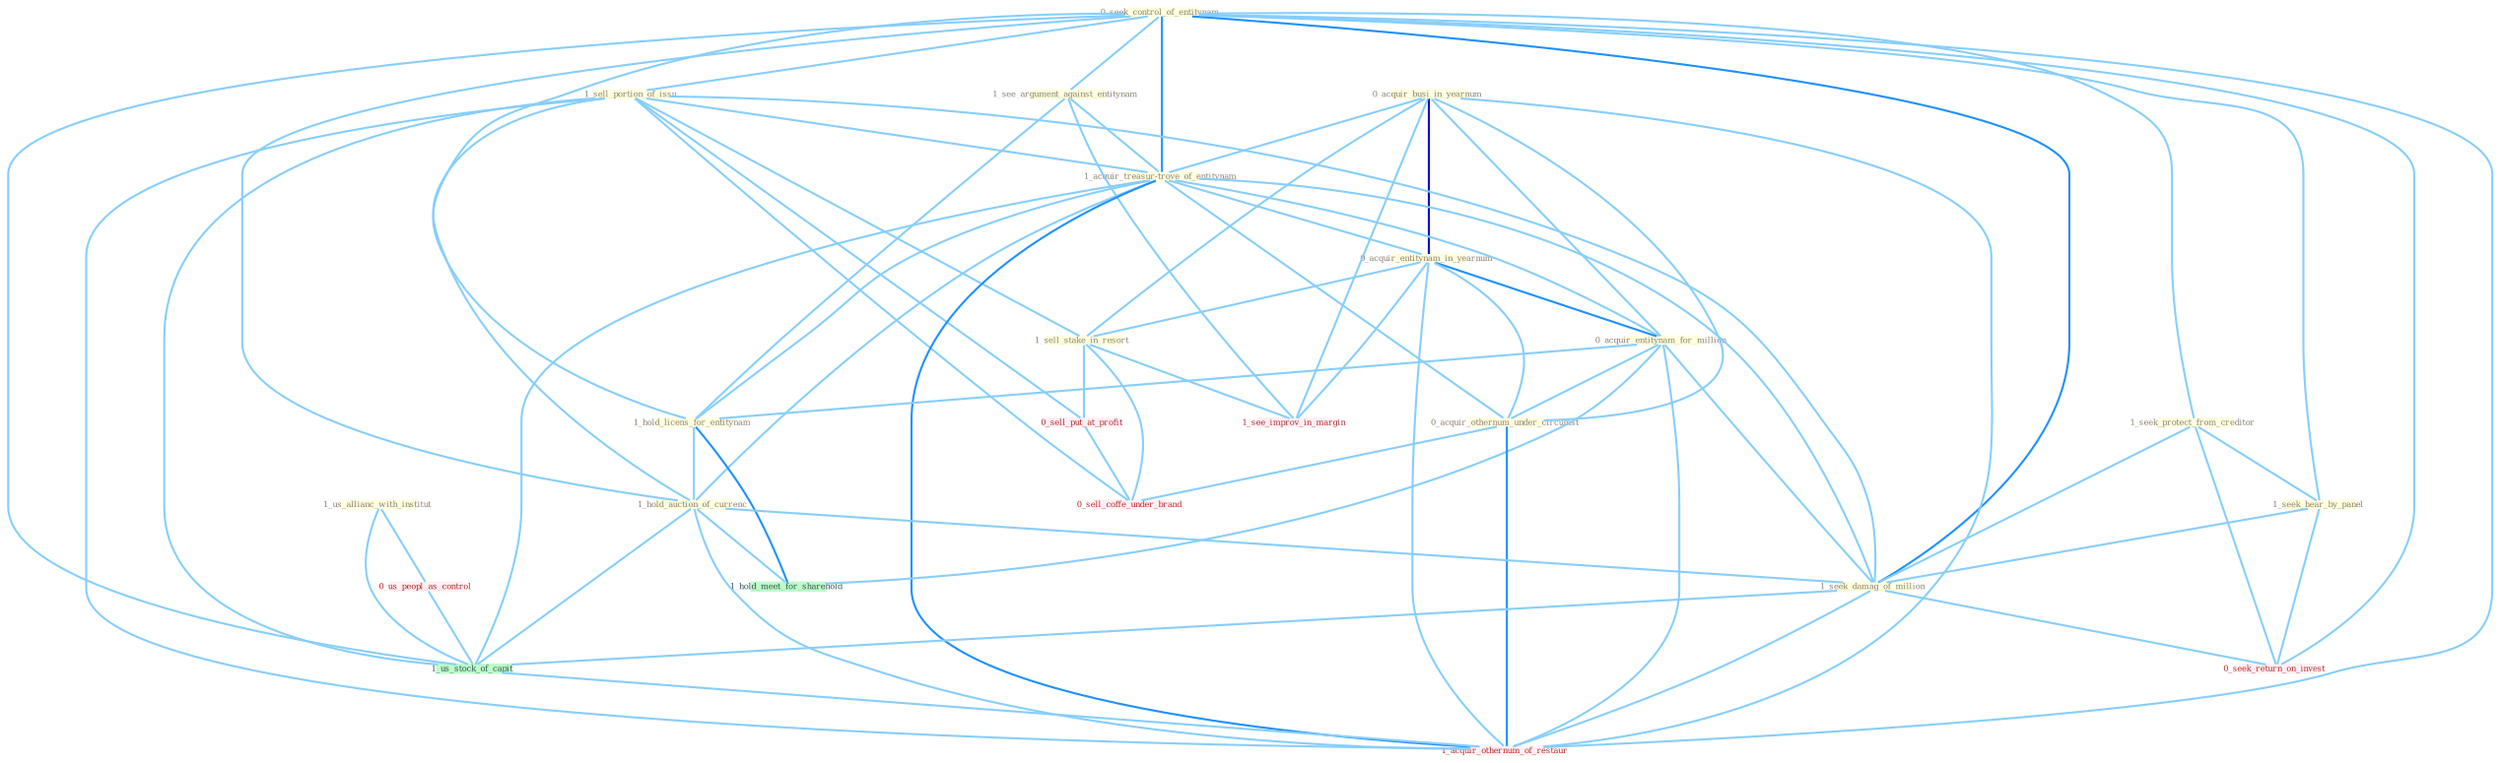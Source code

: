 Graph G{ 
    node
    [shape=polygon,style=filled,width=.5,height=.06,color="#BDFCC9",fixedsize=true,fontsize=4,
    fontcolor="#2f4f4f"];
    {node
    [color="#ffffe0", fontcolor="#8b7d6b"] "0_seek_control_of_entitynam " "0_acquir_busi_in_yearnum " "1_sell_portion_of_issu " "1_us_allianc_with_institut " "1_see_argument_against_entitynam " "1_acquir_treasur-trove_of_entitynam " "0_acquir_entitynam_in_yearnum " "0_acquir_entitynam_for_million " "1_seek_protect_from_creditor " "1_hold_licens_for_entitynam " "0_acquir_othernum_under_circumst " "1_seek_hear_by_panel " "1_sell_stake_in_resort " "1_hold_auction_of_currenc " "1_seek_damag_of_million "}
{node [color="#fff0f5", fontcolor="#b22222"] "0_us_peopl_as_control " "0_sell_put_at_profit " "0_seek_return_on_invest " "1_see_improv_in_margin " "0_sell_coffe_under_brand " "1_acquir_othernum_of_restaur "}
edge [color="#B0E2FF"];

	"0_seek_control_of_entitynam " -- "1_sell_portion_of_issu " [w="1", color="#87cefa" ];
	"0_seek_control_of_entitynam " -- "1_see_argument_against_entitynam " [w="1", color="#87cefa" ];
	"0_seek_control_of_entitynam " -- "1_acquir_treasur-trove_of_entitynam " [w="2", color="#1e90ff" , len=0.8];
	"0_seek_control_of_entitynam " -- "1_seek_protect_from_creditor " [w="1", color="#87cefa" ];
	"0_seek_control_of_entitynam " -- "1_hold_licens_for_entitynam " [w="1", color="#87cefa" ];
	"0_seek_control_of_entitynam " -- "1_seek_hear_by_panel " [w="1", color="#87cefa" ];
	"0_seek_control_of_entitynam " -- "1_hold_auction_of_currenc " [w="1", color="#87cefa" ];
	"0_seek_control_of_entitynam " -- "1_seek_damag_of_million " [w="2", color="#1e90ff" , len=0.8];
	"0_seek_control_of_entitynam " -- "0_seek_return_on_invest " [w="1", color="#87cefa" ];
	"0_seek_control_of_entitynam " -- "1_us_stock_of_capit " [w="1", color="#87cefa" ];
	"0_seek_control_of_entitynam " -- "1_acquir_othernum_of_restaur " [w="1", color="#87cefa" ];
	"0_acquir_busi_in_yearnum " -- "1_acquir_treasur-trove_of_entitynam " [w="1", color="#87cefa" ];
	"0_acquir_busi_in_yearnum " -- "0_acquir_entitynam_in_yearnum " [w="3", color="#0000cd" , len=0.6];
	"0_acquir_busi_in_yearnum " -- "0_acquir_entitynam_for_million " [w="1", color="#87cefa" ];
	"0_acquir_busi_in_yearnum " -- "0_acquir_othernum_under_circumst " [w="1", color="#87cefa" ];
	"0_acquir_busi_in_yearnum " -- "1_sell_stake_in_resort " [w="1", color="#87cefa" ];
	"0_acquir_busi_in_yearnum " -- "1_see_improv_in_margin " [w="1", color="#87cefa" ];
	"0_acquir_busi_in_yearnum " -- "1_acquir_othernum_of_restaur " [w="1", color="#87cefa" ];
	"1_sell_portion_of_issu " -- "1_acquir_treasur-trove_of_entitynam " [w="1", color="#87cefa" ];
	"1_sell_portion_of_issu " -- "1_sell_stake_in_resort " [w="1", color="#87cefa" ];
	"1_sell_portion_of_issu " -- "1_hold_auction_of_currenc " [w="1", color="#87cefa" ];
	"1_sell_portion_of_issu " -- "1_seek_damag_of_million " [w="1", color="#87cefa" ];
	"1_sell_portion_of_issu " -- "0_sell_put_at_profit " [w="1", color="#87cefa" ];
	"1_sell_portion_of_issu " -- "1_us_stock_of_capit " [w="1", color="#87cefa" ];
	"1_sell_portion_of_issu " -- "0_sell_coffe_under_brand " [w="1", color="#87cefa" ];
	"1_sell_portion_of_issu " -- "1_acquir_othernum_of_restaur " [w="1", color="#87cefa" ];
	"1_us_allianc_with_institut " -- "0_us_peopl_as_control " [w="1", color="#87cefa" ];
	"1_us_allianc_with_institut " -- "1_us_stock_of_capit " [w="1", color="#87cefa" ];
	"1_see_argument_against_entitynam " -- "1_acquir_treasur-trove_of_entitynam " [w="1", color="#87cefa" ];
	"1_see_argument_against_entitynam " -- "1_hold_licens_for_entitynam " [w="1", color="#87cefa" ];
	"1_see_argument_against_entitynam " -- "1_see_improv_in_margin " [w="1", color="#87cefa" ];
	"1_acquir_treasur-trove_of_entitynam " -- "0_acquir_entitynam_in_yearnum " [w="1", color="#87cefa" ];
	"1_acquir_treasur-trove_of_entitynam " -- "0_acquir_entitynam_for_million " [w="1", color="#87cefa" ];
	"1_acquir_treasur-trove_of_entitynam " -- "1_hold_licens_for_entitynam " [w="1", color="#87cefa" ];
	"1_acquir_treasur-trove_of_entitynam " -- "0_acquir_othernum_under_circumst " [w="1", color="#87cefa" ];
	"1_acquir_treasur-trove_of_entitynam " -- "1_hold_auction_of_currenc " [w="1", color="#87cefa" ];
	"1_acquir_treasur-trove_of_entitynam " -- "1_seek_damag_of_million " [w="1", color="#87cefa" ];
	"1_acquir_treasur-trove_of_entitynam " -- "1_us_stock_of_capit " [w="1", color="#87cefa" ];
	"1_acquir_treasur-trove_of_entitynam " -- "1_acquir_othernum_of_restaur " [w="2", color="#1e90ff" , len=0.8];
	"0_acquir_entitynam_in_yearnum " -- "0_acquir_entitynam_for_million " [w="2", color="#1e90ff" , len=0.8];
	"0_acquir_entitynam_in_yearnum " -- "0_acquir_othernum_under_circumst " [w="1", color="#87cefa" ];
	"0_acquir_entitynam_in_yearnum " -- "1_sell_stake_in_resort " [w="1", color="#87cefa" ];
	"0_acquir_entitynam_in_yearnum " -- "1_see_improv_in_margin " [w="1", color="#87cefa" ];
	"0_acquir_entitynam_in_yearnum " -- "1_acquir_othernum_of_restaur " [w="1", color="#87cefa" ];
	"0_acquir_entitynam_for_million " -- "1_hold_licens_for_entitynam " [w="1", color="#87cefa" ];
	"0_acquir_entitynam_for_million " -- "0_acquir_othernum_under_circumst " [w="1", color="#87cefa" ];
	"0_acquir_entitynam_for_million " -- "1_seek_damag_of_million " [w="1", color="#87cefa" ];
	"0_acquir_entitynam_for_million " -- "1_hold_meet_for_sharehold " [w="1", color="#87cefa" ];
	"0_acquir_entitynam_for_million " -- "1_acquir_othernum_of_restaur " [w="1", color="#87cefa" ];
	"1_seek_protect_from_creditor " -- "1_seek_hear_by_panel " [w="1", color="#87cefa" ];
	"1_seek_protect_from_creditor " -- "1_seek_damag_of_million " [w="1", color="#87cefa" ];
	"1_seek_protect_from_creditor " -- "0_seek_return_on_invest " [w="1", color="#87cefa" ];
	"1_hold_licens_for_entitynam " -- "1_hold_auction_of_currenc " [w="1", color="#87cefa" ];
	"1_hold_licens_for_entitynam " -- "1_hold_meet_for_sharehold " [w="2", color="#1e90ff" , len=0.8];
	"0_acquir_othernum_under_circumst " -- "0_sell_coffe_under_brand " [w="1", color="#87cefa" ];
	"0_acquir_othernum_under_circumst " -- "1_acquir_othernum_of_restaur " [w="2", color="#1e90ff" , len=0.8];
	"1_seek_hear_by_panel " -- "1_seek_damag_of_million " [w="1", color="#87cefa" ];
	"1_seek_hear_by_panel " -- "0_seek_return_on_invest " [w="1", color="#87cefa" ];
	"1_sell_stake_in_resort " -- "0_sell_put_at_profit " [w="1", color="#87cefa" ];
	"1_sell_stake_in_resort " -- "1_see_improv_in_margin " [w="1", color="#87cefa" ];
	"1_sell_stake_in_resort " -- "0_sell_coffe_under_brand " [w="1", color="#87cefa" ];
	"1_hold_auction_of_currenc " -- "1_seek_damag_of_million " [w="1", color="#87cefa" ];
	"1_hold_auction_of_currenc " -- "1_us_stock_of_capit " [w="1", color="#87cefa" ];
	"1_hold_auction_of_currenc " -- "1_hold_meet_for_sharehold " [w="1", color="#87cefa" ];
	"1_hold_auction_of_currenc " -- "1_acquir_othernum_of_restaur " [w="1", color="#87cefa" ];
	"1_seek_damag_of_million " -- "0_seek_return_on_invest " [w="1", color="#87cefa" ];
	"1_seek_damag_of_million " -- "1_us_stock_of_capit " [w="1", color="#87cefa" ];
	"1_seek_damag_of_million " -- "1_acquir_othernum_of_restaur " [w="1", color="#87cefa" ];
	"0_us_peopl_as_control " -- "1_us_stock_of_capit " [w="1", color="#87cefa" ];
	"0_sell_put_at_profit " -- "0_sell_coffe_under_brand " [w="1", color="#87cefa" ];
	"1_us_stock_of_capit " -- "1_acquir_othernum_of_restaur " [w="1", color="#87cefa" ];
}